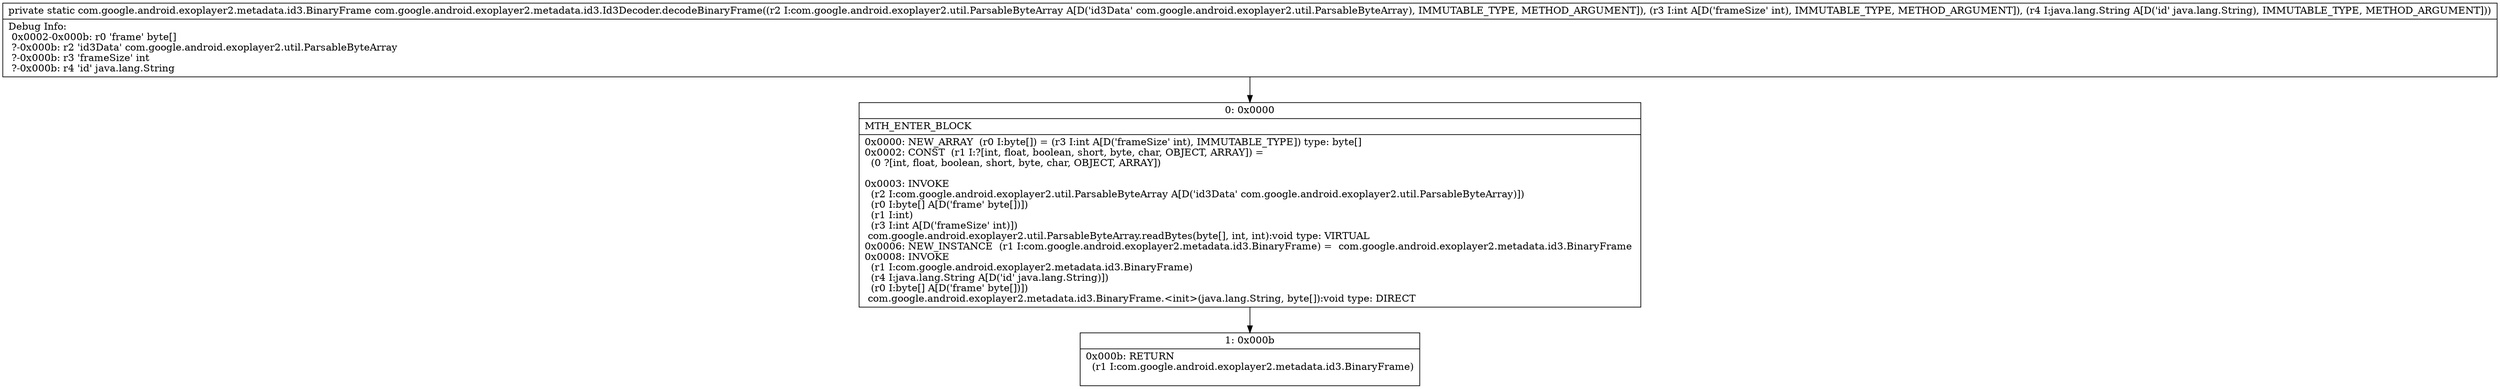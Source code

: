 digraph "CFG forcom.google.android.exoplayer2.metadata.id3.Id3Decoder.decodeBinaryFrame(Lcom\/google\/android\/exoplayer2\/util\/ParsableByteArray;ILjava\/lang\/String;)Lcom\/google\/android\/exoplayer2\/metadata\/id3\/BinaryFrame;" {
Node_0 [shape=record,label="{0\:\ 0x0000|MTH_ENTER_BLOCK\l|0x0000: NEW_ARRAY  (r0 I:byte[]) = (r3 I:int A[D('frameSize' int), IMMUTABLE_TYPE]) type: byte[] \l0x0002: CONST  (r1 I:?[int, float, boolean, short, byte, char, OBJECT, ARRAY]) = \l  (0 ?[int, float, boolean, short, byte, char, OBJECT, ARRAY])\l \l0x0003: INVOKE  \l  (r2 I:com.google.android.exoplayer2.util.ParsableByteArray A[D('id3Data' com.google.android.exoplayer2.util.ParsableByteArray)])\l  (r0 I:byte[] A[D('frame' byte[])])\l  (r1 I:int)\l  (r3 I:int A[D('frameSize' int)])\l com.google.android.exoplayer2.util.ParsableByteArray.readBytes(byte[], int, int):void type: VIRTUAL \l0x0006: NEW_INSTANCE  (r1 I:com.google.android.exoplayer2.metadata.id3.BinaryFrame) =  com.google.android.exoplayer2.metadata.id3.BinaryFrame \l0x0008: INVOKE  \l  (r1 I:com.google.android.exoplayer2.metadata.id3.BinaryFrame)\l  (r4 I:java.lang.String A[D('id' java.lang.String)])\l  (r0 I:byte[] A[D('frame' byte[])])\l com.google.android.exoplayer2.metadata.id3.BinaryFrame.\<init\>(java.lang.String, byte[]):void type: DIRECT \l}"];
Node_1 [shape=record,label="{1\:\ 0x000b|0x000b: RETURN  \l  (r1 I:com.google.android.exoplayer2.metadata.id3.BinaryFrame)\l \l}"];
MethodNode[shape=record,label="{private static com.google.android.exoplayer2.metadata.id3.BinaryFrame com.google.android.exoplayer2.metadata.id3.Id3Decoder.decodeBinaryFrame((r2 I:com.google.android.exoplayer2.util.ParsableByteArray A[D('id3Data' com.google.android.exoplayer2.util.ParsableByteArray), IMMUTABLE_TYPE, METHOD_ARGUMENT]), (r3 I:int A[D('frameSize' int), IMMUTABLE_TYPE, METHOD_ARGUMENT]), (r4 I:java.lang.String A[D('id' java.lang.String), IMMUTABLE_TYPE, METHOD_ARGUMENT]))  | Debug Info:\l  0x0002\-0x000b: r0 'frame' byte[]\l  ?\-0x000b: r2 'id3Data' com.google.android.exoplayer2.util.ParsableByteArray\l  ?\-0x000b: r3 'frameSize' int\l  ?\-0x000b: r4 'id' java.lang.String\l}"];
MethodNode -> Node_0;
Node_0 -> Node_1;
}

